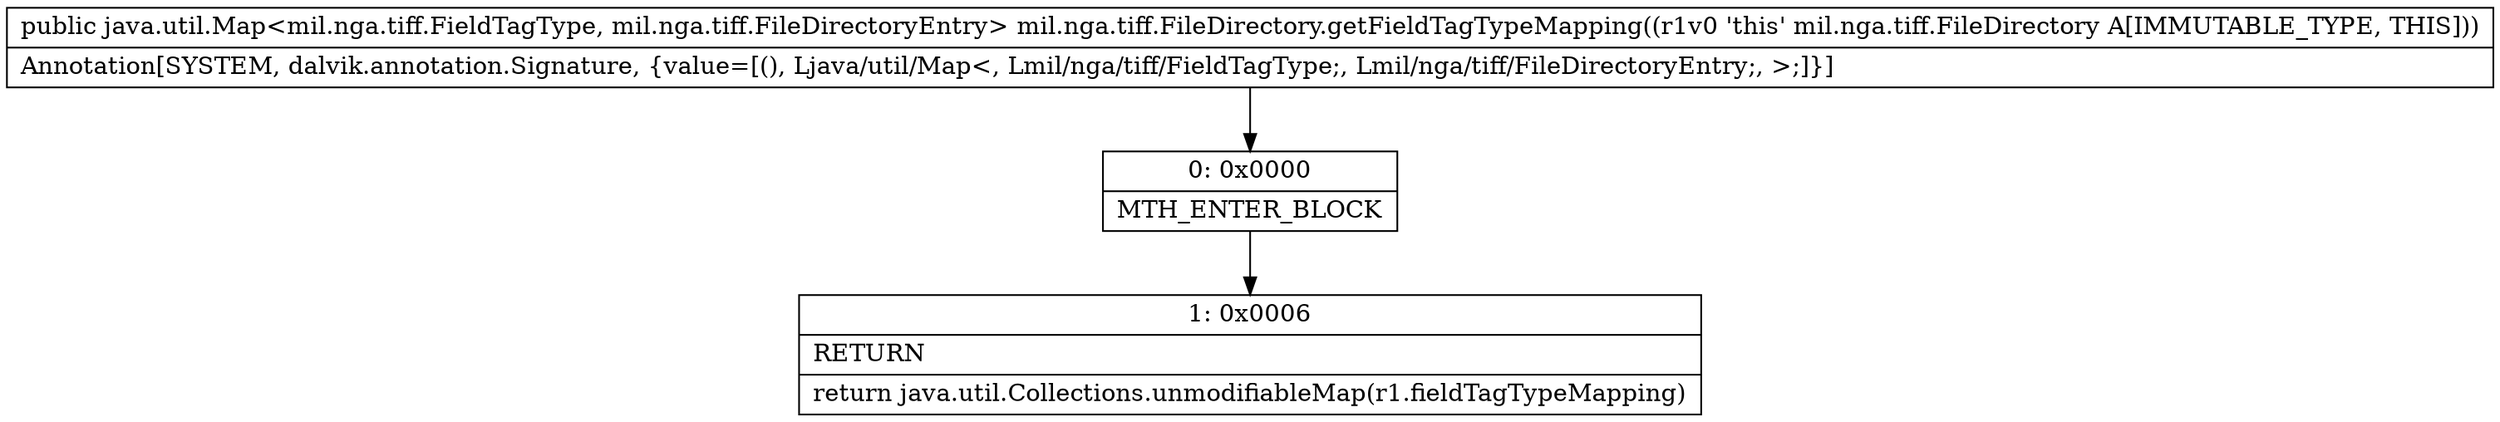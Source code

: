 digraph "CFG formil.nga.tiff.FileDirectory.getFieldTagTypeMapping()Ljava\/util\/Map;" {
Node_0 [shape=record,label="{0\:\ 0x0000|MTH_ENTER_BLOCK\l}"];
Node_1 [shape=record,label="{1\:\ 0x0006|RETURN\l|return java.util.Collections.unmodifiableMap(r1.fieldTagTypeMapping)\l}"];
MethodNode[shape=record,label="{public java.util.Map\<mil.nga.tiff.FieldTagType, mil.nga.tiff.FileDirectoryEntry\> mil.nga.tiff.FileDirectory.getFieldTagTypeMapping((r1v0 'this' mil.nga.tiff.FileDirectory A[IMMUTABLE_TYPE, THIS]))  | Annotation[SYSTEM, dalvik.annotation.Signature, \{value=[(), Ljava\/util\/Map\<, Lmil\/nga\/tiff\/FieldTagType;, Lmil\/nga\/tiff\/FileDirectoryEntry;, \>;]\}]\l}"];
MethodNode -> Node_0;
Node_0 -> Node_1;
}

